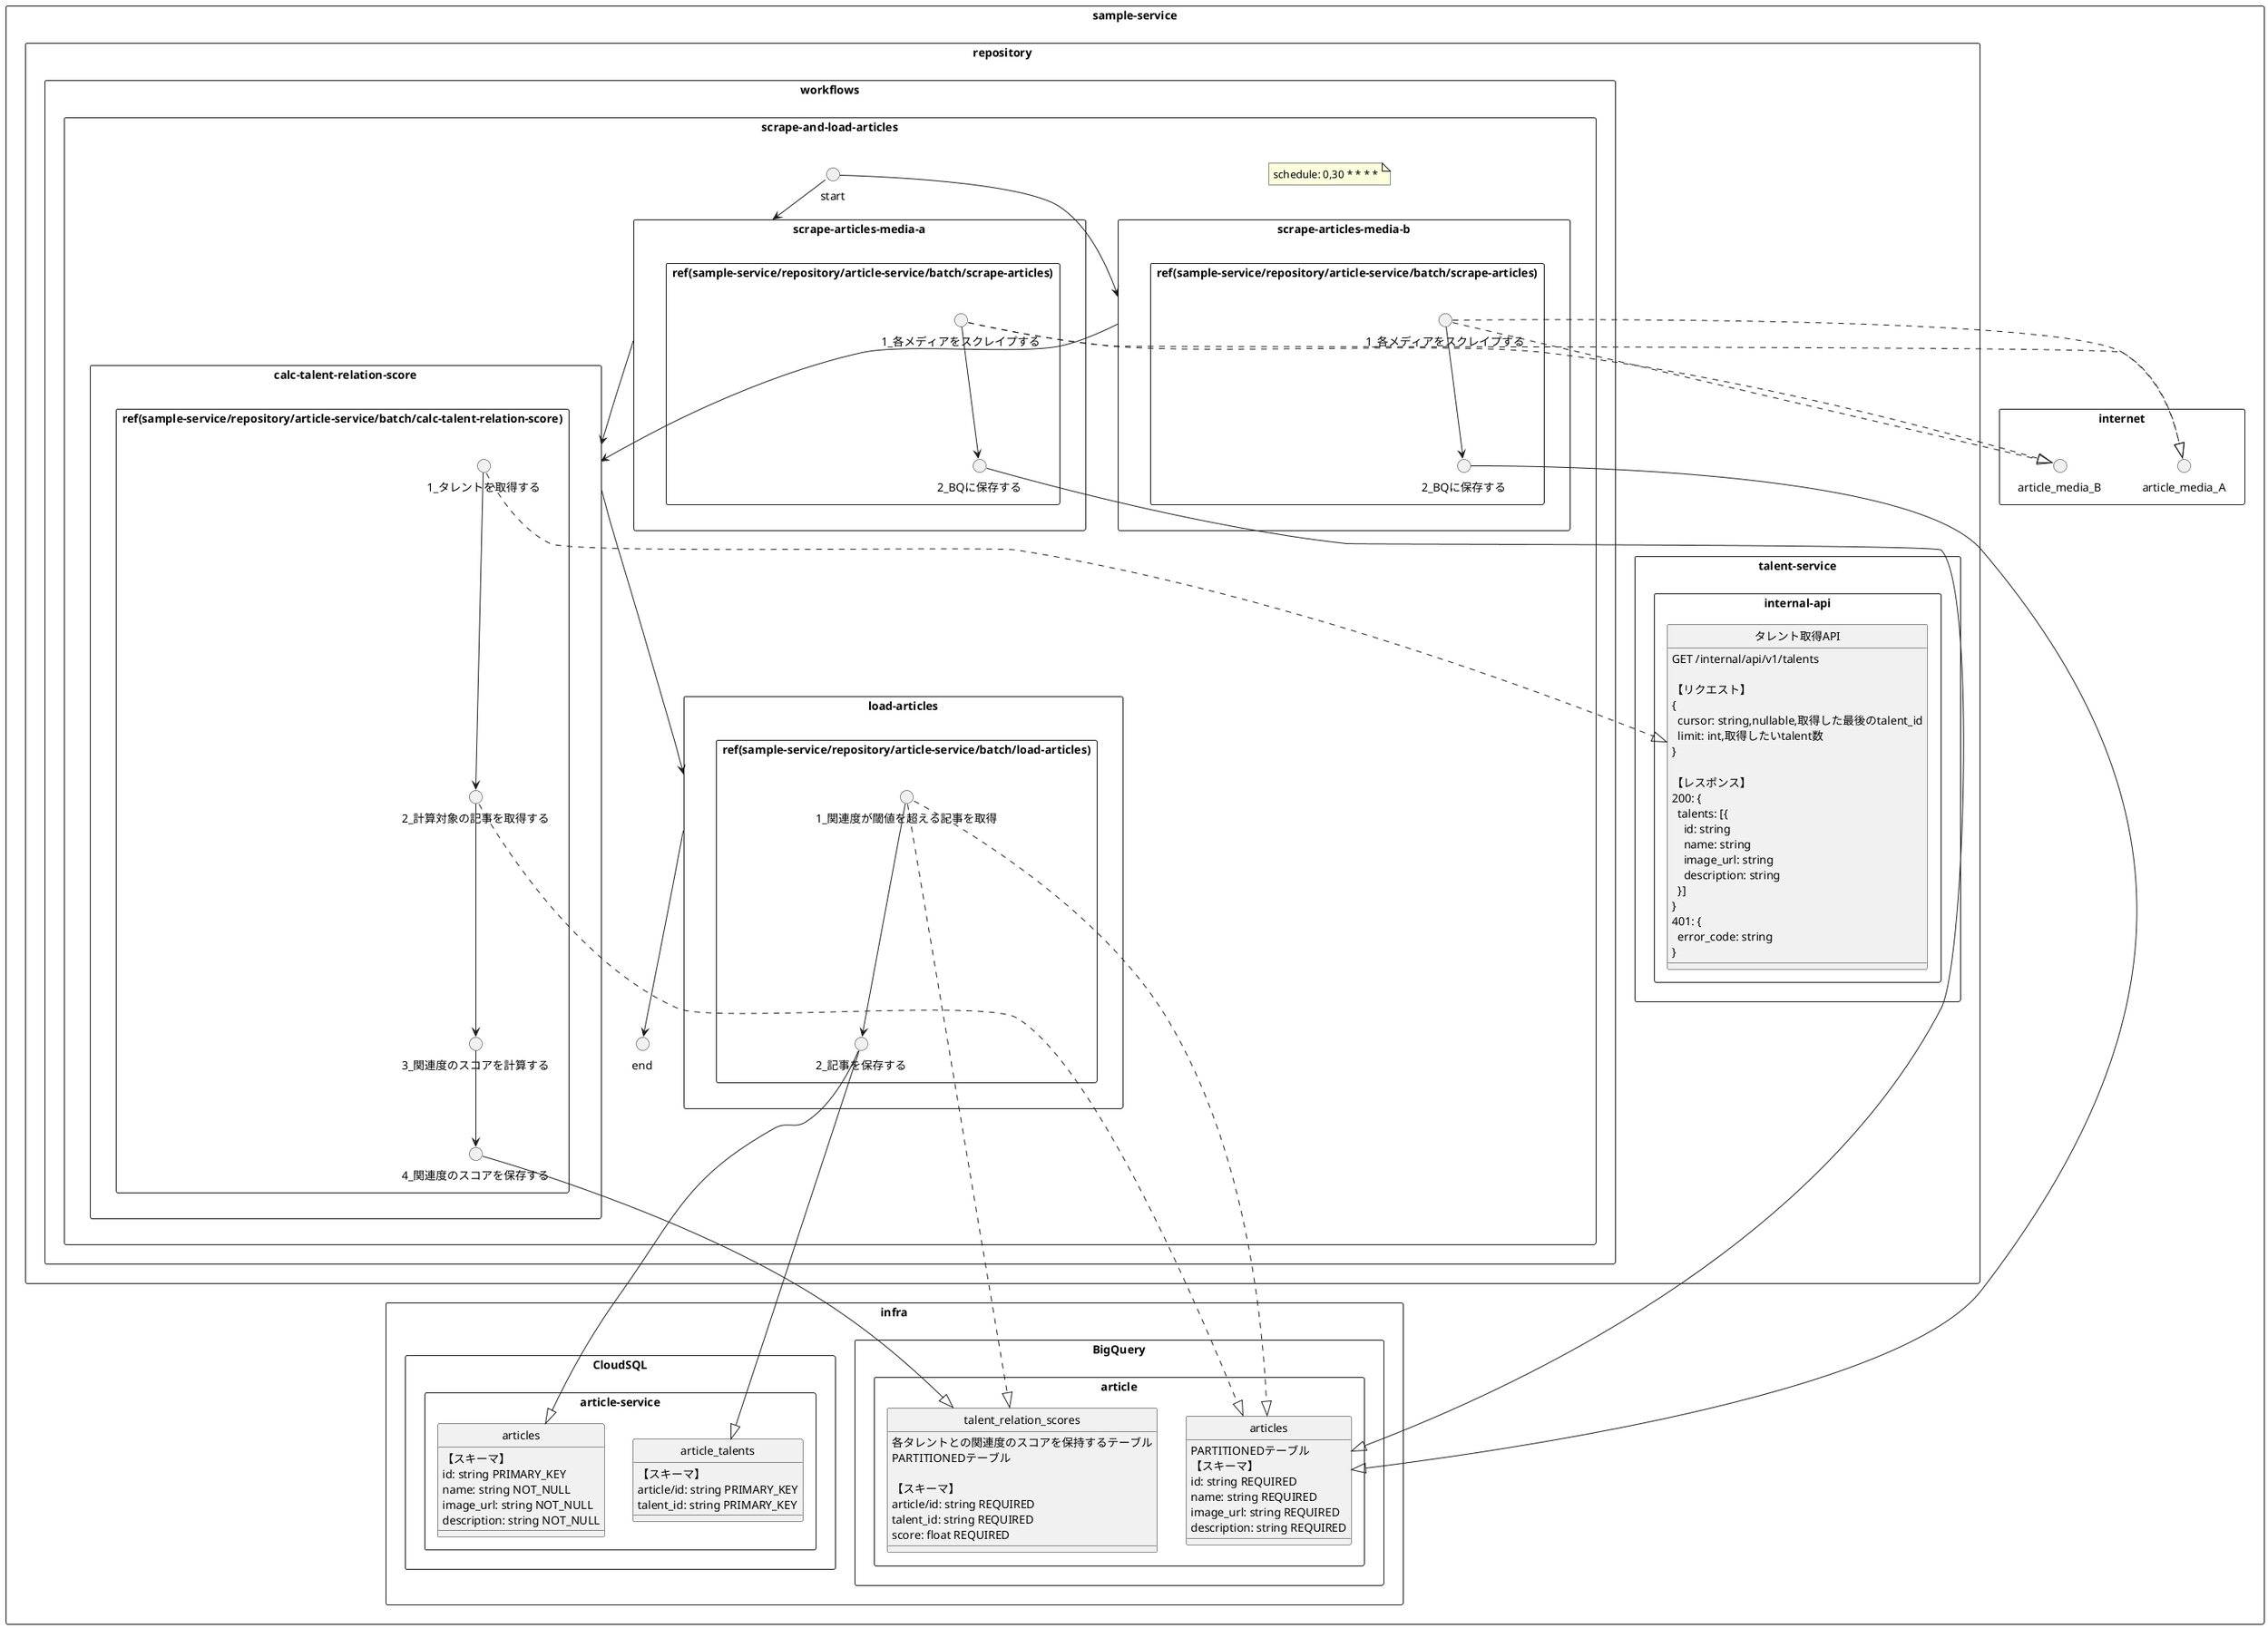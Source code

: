 @startuml
hide circle
rectangle "sample-service" as sample-service {
    rectangle "infra" as sample-service/infra {
        rectangle "BigQuery" as sample-service/infra/BigQuery {
            rectangle "article" as sample-service/infra/BigQuery/article {
                class "articles" as sample-service/infra/BigQuery/article/articles {
                    PARTITIONEDテーブル\n【スキーマ】\nid: string REQUIRED\nname: string REQUIRED\nimage_url: string REQUIRED\ndescription: string REQUIRED 
                }
                class "talent_relation_scores" as sample-service/infra/BigQuery/article/talent_relation_scores {
                    各タレントとの関連度のスコアを保持するテーブル\nPARTITIONEDテーブル\n\n【スキーマ】\narticle/id: string REQUIRED\ntalent_id: string REQUIRED\nscore: float REQUIRED
                }
            }
        }
        rectangle "CloudSQL" as sample-service/infra/CloudSQL {
            rectangle "article-service" as sample-service/infra/CloudSQL/article-service {
                class "articles" as sample-service/infra/CloudSQL/article-service/articles {
                    【スキーマ】\nid: string PRIMARY_KEY\nname: string NOT_NULL\nimage_url: string NOT_NULL\ndescription: string NOT_NULL 
                }
                class "article_talents" as sample-service/infra/CloudSQL/article-service/article_talents {
                    【スキーマ】\narticle/id: string PRIMARY_KEY\ntalent_id: string PRIMARY_KEY
                }
            }
        }
    }
    rectangle "internet" as sample-service/internet {
        circle "article_media_A" as sample-service/internet/article_media_A
        circle "article_media_B" as sample-service/internet/article_media_B
    }
    rectangle "repository" as sample-service/repository {
        rectangle "workflows" as sample-service/repository/workflows {
            rectangle "scrape-and-load-articles" as sample-service/repository/workflows/scrape-and-load-articles {
                note "schedule: 0,30 * * * *" as sample_service_repository_workflows_scrape_and_load_articles_note
                circle "end" as sample-service/repository/workflows/scrape-and-load-articles/end
                rectangle "load-articles" as sample-service/repository/workflows/scrape-and-load-articles/load-articles {
                    rectangle "ref(sample-service/repository/article-service/batch/load-articles)" as sample-service/repository/workflows/scrape-and-load-articles/load-articles/sample-service/repository/article-service/batch/load-articles {
                        circle "1_関連度が閾値を超える記事を取得" as sample-service/repository/workflows/scrape-and-load-articles/load-articles/sample-service/repository/article-service/batch/load-articles/1_関連度が閾値を超える記事を取得
                        circle "2_記事を保存する" as sample-service/repository/workflows/scrape-and-load-articles/load-articles/sample-service/repository/article-service/batch/load-articles/2_記事を保存する
                    }
                }
                rectangle "scrape-articles-media-a" as sample-service/repository/workflows/scrape-and-load-articles/scrape-articles-media-a {
                    rectangle "ref(sample-service/repository/article-service/batch/scrape-articles)" as sample-service/repository/workflows/scrape-and-load-articles/scrape-articles-media-a/sample-service/repository/article-service/batch/scrape-articles {
                        circle "1_各メディアをスクレイプする" as sample-service/repository/workflows/scrape-and-load-articles/scrape-articles-media-a/sample-service/repository/article-service/batch/scrape-articles/1_各メディアをスクレイプする
                        circle "2_BQに保存する" as sample-service/repository/workflows/scrape-and-load-articles/scrape-articles-media-a/sample-service/repository/article-service/batch/scrape-articles/2_BQに保存する
                    }
                }
                rectangle "scrape-articles-media-b" as sample-service/repository/workflows/scrape-and-load-articles/scrape-articles-media-b {
                    rectangle "ref(sample-service/repository/article-service/batch/scrape-articles)" as sample-service/repository/workflows/scrape-and-load-articles/scrape-articles-media-b/sample-service/repository/article-service/batch/scrape-articles {
                        circle "1_各メディアをスクレイプする" as sample-service/repository/workflows/scrape-and-load-articles/scrape-articles-media-b/sample-service/repository/article-service/batch/scrape-articles/1_各メディアをスクレイプする
                        circle "2_BQに保存する" as sample-service/repository/workflows/scrape-and-load-articles/scrape-articles-media-b/sample-service/repository/article-service/batch/scrape-articles/2_BQに保存する
                    }
                }
                circle "start" as sample-service/repository/workflows/scrape-and-load-articles/start
                rectangle "calc-talent-relation-score" as sample-service/repository/workflows/scrape-and-load-articles/calc-talent-relation-score {
                    rectangle "ref(sample-service/repository/article-service/batch/calc-talent-relation-score)" as sample-service/repository/workflows/scrape-and-load-articles/calc-talent-relation-score/sample-service/repository/article-service/batch/calc-talent-relation-score {
                        circle "1_タレントを取得する" as sample-service/repository/workflows/scrape-and-load-articles/calc-talent-relation-score/sample-service/repository/article-service/batch/calc-talent-relation-score/1_タレントを取得する
                        circle "2_計算対象の記事を取得する" as sample-service/repository/workflows/scrape-and-load-articles/calc-talent-relation-score/sample-service/repository/article-service/batch/calc-talent-relation-score/2_計算対象の記事を取得する
                        circle "3_関連度のスコアを計算する" as sample-service/repository/workflows/scrape-and-load-articles/calc-talent-relation-score/sample-service/repository/article-service/batch/calc-talent-relation-score/3_関連度のスコアを計算する
                        circle "4_関連度のスコアを保存する" as sample-service/repository/workflows/scrape-and-load-articles/calc-talent-relation-score/sample-service/repository/article-service/batch/calc-talent-relation-score/4_関連度のスコアを保存する
                    }
                }
            }
        }
        rectangle "talent-service" as sample-service/repository/talent-service {
            rectangle "internal-api" as sample-service/repository/talent-service/internal-api {
                class "タレント取得API" as sample-service/repository/talent-service/internal-api/タレント取得API {
                    GET /internal/api/v1/talents\n\n【リクエスト】\n{\n  cursor: string,nullable,取得した最後のtalent_id\n  limit: int,取得したいtalent数\n}\n\n【レスポンス】\n200: {\n  talents: [{\n    id: string\n    name: string\n    image_url: string\n    description: string\n  }]\n}\n401: {\n  error_code: string\n}
                }
            }
        }
    }
}
"sample-service/repository/workflows/scrape-and-load-articles/load-articles/sample-service/repository/article-service/batch/load-articles/1_関連度が閾値を超える記事を取得" --> "sample-service/repository/workflows/scrape-and-load-articles/load-articles/sample-service/repository/article-service/batch/load-articles/2_記事を保存する"
"sample-service/repository/workflows/scrape-and-load-articles/load-articles/sample-service/repository/article-service/batch/load-articles/1_関連度が閾値を超える記事を取得" ..|> "sample-service/infra/BigQuery/article/articles"
"sample-service/repository/workflows/scrape-and-load-articles/load-articles/sample-service/repository/article-service/batch/load-articles/1_関連度が閾値を超える記事を取得" ..|> "sample-service/infra/BigQuery/article/talent_relation_scores"
"sample-service/repository/workflows/scrape-and-load-articles/load-articles/sample-service/repository/article-service/batch/load-articles/2_記事を保存する" --|> "sample-service/infra/CloudSQL/article-service/articles"
"sample-service/repository/workflows/scrape-and-load-articles/load-articles/sample-service/repository/article-service/batch/load-articles/2_記事を保存する" --|> "sample-service/infra/CloudSQL/article-service/article_talents"
"sample-service/repository/workflows/scrape-and-load-articles/load-articles" --> "sample-service/repository/workflows/scrape-and-load-articles/end"
"sample-service/repository/workflows/scrape-and-load-articles/scrape-articles-media-a/sample-service/repository/article-service/batch/scrape-articles/1_各メディアをスクレイプする" --> "sample-service/repository/workflows/scrape-and-load-articles/scrape-articles-media-a/sample-service/repository/article-service/batch/scrape-articles/2_BQに保存する"
"sample-service/repository/workflows/scrape-and-load-articles/scrape-articles-media-a/sample-service/repository/article-service/batch/scrape-articles/1_各メディアをスクレイプする" ..|> "sample-service/internet/article_media_A"
"sample-service/repository/workflows/scrape-and-load-articles/scrape-articles-media-a/sample-service/repository/article-service/batch/scrape-articles/1_各メディアをスクレイプする" ..|> "sample-service/internet/article_media_B"
"sample-service/repository/workflows/scrape-and-load-articles/scrape-articles-media-a/sample-service/repository/article-service/batch/scrape-articles/2_BQに保存する" --|> "sample-service/infra/BigQuery/article/articles"
"sample-service/repository/workflows/scrape-and-load-articles/scrape-articles-media-a" --> "sample-service/repository/workflows/scrape-and-load-articles/calc-talent-relation-score"
"sample-service/repository/workflows/scrape-and-load-articles/scrape-articles-media-b/sample-service/repository/article-service/batch/scrape-articles/1_各メディアをスクレイプする" --> "sample-service/repository/workflows/scrape-and-load-articles/scrape-articles-media-b/sample-service/repository/article-service/batch/scrape-articles/2_BQに保存する"
"sample-service/repository/workflows/scrape-and-load-articles/scrape-articles-media-b/sample-service/repository/article-service/batch/scrape-articles/1_各メディアをスクレイプする" ..|> "sample-service/internet/article_media_A"
"sample-service/repository/workflows/scrape-and-load-articles/scrape-articles-media-b/sample-service/repository/article-service/batch/scrape-articles/1_各メディアをスクレイプする" ..|> "sample-service/internet/article_media_B"
"sample-service/repository/workflows/scrape-and-load-articles/scrape-articles-media-b/sample-service/repository/article-service/batch/scrape-articles/2_BQに保存する" --|> "sample-service/infra/BigQuery/article/articles"
"sample-service/repository/workflows/scrape-and-load-articles/scrape-articles-media-b" --> "sample-service/repository/workflows/scrape-and-load-articles/calc-talent-relation-score"
"sample-service/repository/workflows/scrape-and-load-articles/start" --> "sample-service/repository/workflows/scrape-and-load-articles/scrape-articles-media-a"
"sample-service/repository/workflows/scrape-and-load-articles/start" --> "sample-service/repository/workflows/scrape-and-load-articles/scrape-articles-media-b"
"sample-service/repository/workflows/scrape-and-load-articles/calc-talent-relation-score/sample-service/repository/article-service/batch/calc-talent-relation-score/1_タレントを取得する" --> "sample-service/repository/workflows/scrape-and-load-articles/calc-talent-relation-score/sample-service/repository/article-service/batch/calc-talent-relation-score/2_計算対象の記事を取得する"
"sample-service/repository/workflows/scrape-and-load-articles/calc-talent-relation-score/sample-service/repository/article-service/batch/calc-talent-relation-score/1_タレントを取得する" ..|> "sample-service/repository/talent-service/internal-api/タレント取得API"
"sample-service/repository/workflows/scrape-and-load-articles/calc-talent-relation-score/sample-service/repository/article-service/batch/calc-talent-relation-score/2_計算対象の記事を取得する" --> "sample-service/repository/workflows/scrape-and-load-articles/calc-talent-relation-score/sample-service/repository/article-service/batch/calc-talent-relation-score/3_関連度のスコアを計算する"
"sample-service/repository/workflows/scrape-and-load-articles/calc-talent-relation-score/sample-service/repository/article-service/batch/calc-talent-relation-score/2_計算対象の記事を取得する" ..|> "sample-service/infra/BigQuery/article/articles"
"sample-service/repository/workflows/scrape-and-load-articles/calc-talent-relation-score/sample-service/repository/article-service/batch/calc-talent-relation-score/3_関連度のスコアを計算する" --> "sample-service/repository/workflows/scrape-and-load-articles/calc-talent-relation-score/sample-service/repository/article-service/batch/calc-talent-relation-score/4_関連度のスコアを保存する"
"sample-service/repository/workflows/scrape-and-load-articles/calc-talent-relation-score/sample-service/repository/article-service/batch/calc-talent-relation-score/4_関連度のスコアを保存する" --|> "sample-service/infra/BigQuery/article/talent_relation_scores"
"sample-service/repository/workflows/scrape-and-load-articles/calc-talent-relation-score" --> "sample-service/repository/workflows/scrape-and-load-articles/load-articles"
@enduml
